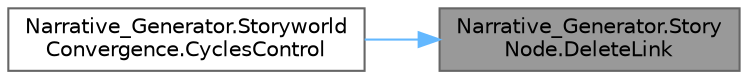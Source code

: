 digraph "Narrative_Generator.StoryNode.DeleteLink"
{
 // LATEX_PDF_SIZE
  bgcolor="transparent";
  edge [fontname=Helvetica,fontsize=10,labelfontname=Helvetica,labelfontsize=10];
  node [fontname=Helvetica,fontsize=10,shape=box,height=0.2,width=0.4];
  rankdir="RL";
  Node1 [label="Narrative_Generator.Story\lNode.DeleteLink",height=0.2,width=0.4,color="gray40", fillcolor="grey60", style="filled", fontcolor="black",tooltip="If the specified node is among the list of nodes linked with this node, then the link will be deleted..."];
  Node1 -> Node2 [dir="back",color="steelblue1",style="solid"];
  Node2 [label="Narrative_Generator.Storyworld\lConvergence.CyclesControl",height=0.2,width=0.4,color="grey40", fillcolor="white", style="filled",URL="$class_narrative___generator_1_1_storyworld_convergence.html#a8b24e6d35f950febee35af944abef896",tooltip="A method that checks whether the effects of the action under test will cause cycles in the graph."];
}

